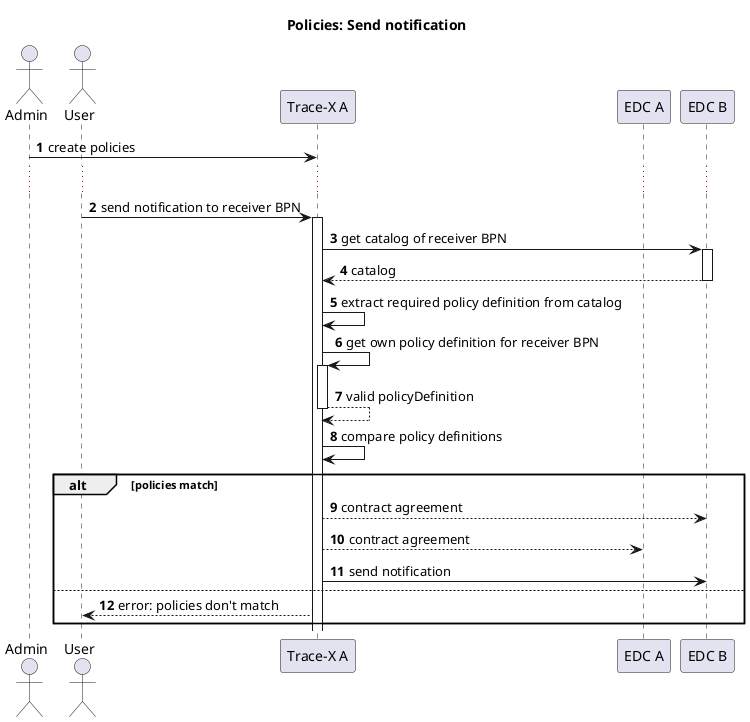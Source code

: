 @startuml
'https://plantuml.com/sequence-diagram
autonumber
title Policies: Send notification

actor Admin
actor User
participant "Trace-X A" as TXA
participant "EDC A" as EDCA
participant "EDC B" as EDCB

Admin -> TXA: create policies
...
User -> TXA: send notification to receiver BPN
activate TXA
TXA -> EDCB: get catalog of receiver BPN
activate EDCB
EDCB --> TXA: catalog
deactivate EDCB
TXA -> TXA: extract required policy definition from catalog
TXA -> TXA: get own policy definition for receiver BPN
activate TXA
TXA --> TXA: valid policyDefinition
deactivate TXA
TXA -> TXA: compare policy definitions
alt policies match
TXA --> EDCB: contract agreement
TXA --> EDCA: contract agreement
TXA -> EDCB: send notification
else
TXA --> User: error: policies don't match
end
@enduml
